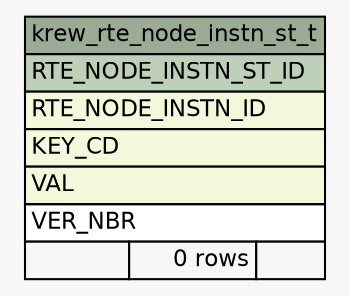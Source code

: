 // dot 2.28.0 on Mac OS X 10.7.2
// SchemaSpy rev 590
digraph "krew_rte_node_instn_st_t" {
  graph [
    rankdir="RL"
    bgcolor="#f7f7f7"
    nodesep="0.18"
    ranksep="0.46"
    fontname="Helvetica"
    fontsize="11"
  ];
  node [
    fontname="Helvetica"
    fontsize="11"
    shape="plaintext"
  ];
  edge [
    arrowsize="0.8"
  ];
  "krew_rte_node_instn_st_t" [
    label=<
    <TABLE BORDER="0" CELLBORDER="1" CELLSPACING="0" BGCOLOR="#ffffff">
      <TR><TD COLSPAN="3" BGCOLOR="#9bab96" ALIGN="CENTER">krew_rte_node_instn_st_t</TD></TR>
      <TR><TD PORT="RTE_NODE_INSTN_ST_ID" COLSPAN="3" BGCOLOR="#bed1b8" ALIGN="LEFT">RTE_NODE_INSTN_ST_ID</TD></TR>
      <TR><TD PORT="RTE_NODE_INSTN_ID" COLSPAN="3" BGCOLOR="#f4f7da" ALIGN="LEFT">RTE_NODE_INSTN_ID</TD></TR>
      <TR><TD PORT="KEY_CD" COLSPAN="3" BGCOLOR="#f4f7da" ALIGN="LEFT">KEY_CD</TD></TR>
      <TR><TD PORT="VAL" COLSPAN="3" BGCOLOR="#f4f7da" ALIGN="LEFT">VAL</TD></TR>
      <TR><TD PORT="VER_NBR" COLSPAN="3" ALIGN="LEFT">VER_NBR</TD></TR>
      <TR><TD ALIGN="LEFT" BGCOLOR="#f7f7f7">  </TD><TD ALIGN="RIGHT" BGCOLOR="#f7f7f7">0 rows</TD><TD ALIGN="RIGHT" BGCOLOR="#f7f7f7">  </TD></TR>
    </TABLE>>
    URL="tables/krew_rte_node_instn_st_t.html"
    tooltip="krew_rte_node_instn_st_t"
  ];
}
